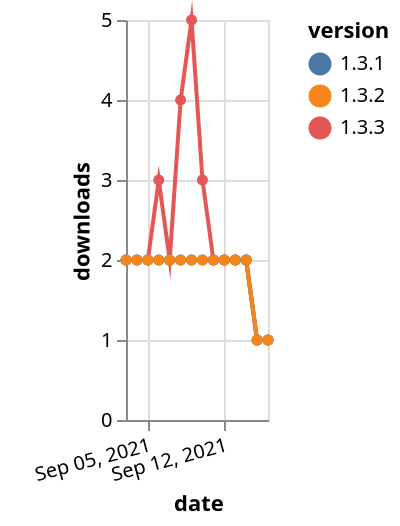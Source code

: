 {"$schema": "https://vega.github.io/schema/vega-lite/v5.json", "description": "A simple bar chart with embedded data.", "data": {"values": [{"date": "2021-09-03", "total": 1154, "delta": 2, "version": "1.3.3"}, {"date": "2021-09-04", "total": 1156, "delta": 2, "version": "1.3.3"}, {"date": "2021-09-05", "total": 1158, "delta": 2, "version": "1.3.3"}, {"date": "2021-09-06", "total": 1161, "delta": 3, "version": "1.3.3"}, {"date": "2021-09-07", "total": 1163, "delta": 2, "version": "1.3.3"}, {"date": "2021-09-08", "total": 1167, "delta": 4, "version": "1.3.3"}, {"date": "2021-09-09", "total": 1172, "delta": 5, "version": "1.3.3"}, {"date": "2021-09-10", "total": 1175, "delta": 3, "version": "1.3.3"}, {"date": "2021-09-11", "total": 1177, "delta": 2, "version": "1.3.3"}, {"date": "2021-09-12", "total": 1179, "delta": 2, "version": "1.3.3"}, {"date": "2021-09-13", "total": 1181, "delta": 2, "version": "1.3.3"}, {"date": "2021-09-14", "total": 1183, "delta": 2, "version": "1.3.3"}, {"date": "2021-09-15", "total": 1184, "delta": 1, "version": "1.3.3"}, {"date": "2021-09-16", "total": 1185, "delta": 1, "version": "1.3.3"}, {"date": "2021-09-03", "total": 1050, "delta": 2, "version": "1.3.1"}, {"date": "2021-09-04", "total": 1052, "delta": 2, "version": "1.3.1"}, {"date": "2021-09-05", "total": 1054, "delta": 2, "version": "1.3.1"}, {"date": "2021-09-06", "total": 1056, "delta": 2, "version": "1.3.1"}, {"date": "2021-09-07", "total": 1058, "delta": 2, "version": "1.3.1"}, {"date": "2021-09-08", "total": 1060, "delta": 2, "version": "1.3.1"}, {"date": "2021-09-09", "total": 1062, "delta": 2, "version": "1.3.1"}, {"date": "2021-09-10", "total": 1064, "delta": 2, "version": "1.3.1"}, {"date": "2021-09-11", "total": 1066, "delta": 2, "version": "1.3.1"}, {"date": "2021-09-12", "total": 1068, "delta": 2, "version": "1.3.1"}, {"date": "2021-09-13", "total": 1070, "delta": 2, "version": "1.3.1"}, {"date": "2021-09-14", "total": 1072, "delta": 2, "version": "1.3.1"}, {"date": "2021-09-15", "total": 1073, "delta": 1, "version": "1.3.1"}, {"date": "2021-09-16", "total": 1074, "delta": 1, "version": "1.3.1"}, {"date": "2021-09-03", "total": 904, "delta": 2, "version": "1.3.2"}, {"date": "2021-09-04", "total": 906, "delta": 2, "version": "1.3.2"}, {"date": "2021-09-05", "total": 908, "delta": 2, "version": "1.3.2"}, {"date": "2021-09-06", "total": 910, "delta": 2, "version": "1.3.2"}, {"date": "2021-09-07", "total": 912, "delta": 2, "version": "1.3.2"}, {"date": "2021-09-08", "total": 914, "delta": 2, "version": "1.3.2"}, {"date": "2021-09-09", "total": 916, "delta": 2, "version": "1.3.2"}, {"date": "2021-09-10", "total": 918, "delta": 2, "version": "1.3.2"}, {"date": "2021-09-11", "total": 920, "delta": 2, "version": "1.3.2"}, {"date": "2021-09-12", "total": 922, "delta": 2, "version": "1.3.2"}, {"date": "2021-09-13", "total": 924, "delta": 2, "version": "1.3.2"}, {"date": "2021-09-14", "total": 926, "delta": 2, "version": "1.3.2"}, {"date": "2021-09-15", "total": 927, "delta": 1, "version": "1.3.2"}, {"date": "2021-09-16", "total": 928, "delta": 1, "version": "1.3.2"}]}, "width": "container", "mark": {"type": "line", "point": {"filled": true}}, "encoding": {"x": {"field": "date", "type": "temporal", "timeUnit": "yearmonthdate", "title": "date", "axis": {"labelAngle": -15}}, "y": {"field": "delta", "type": "quantitative", "title": "downloads"}, "color": {"field": "version", "type": "nominal"}, "tooltip": {"field": "delta"}}}